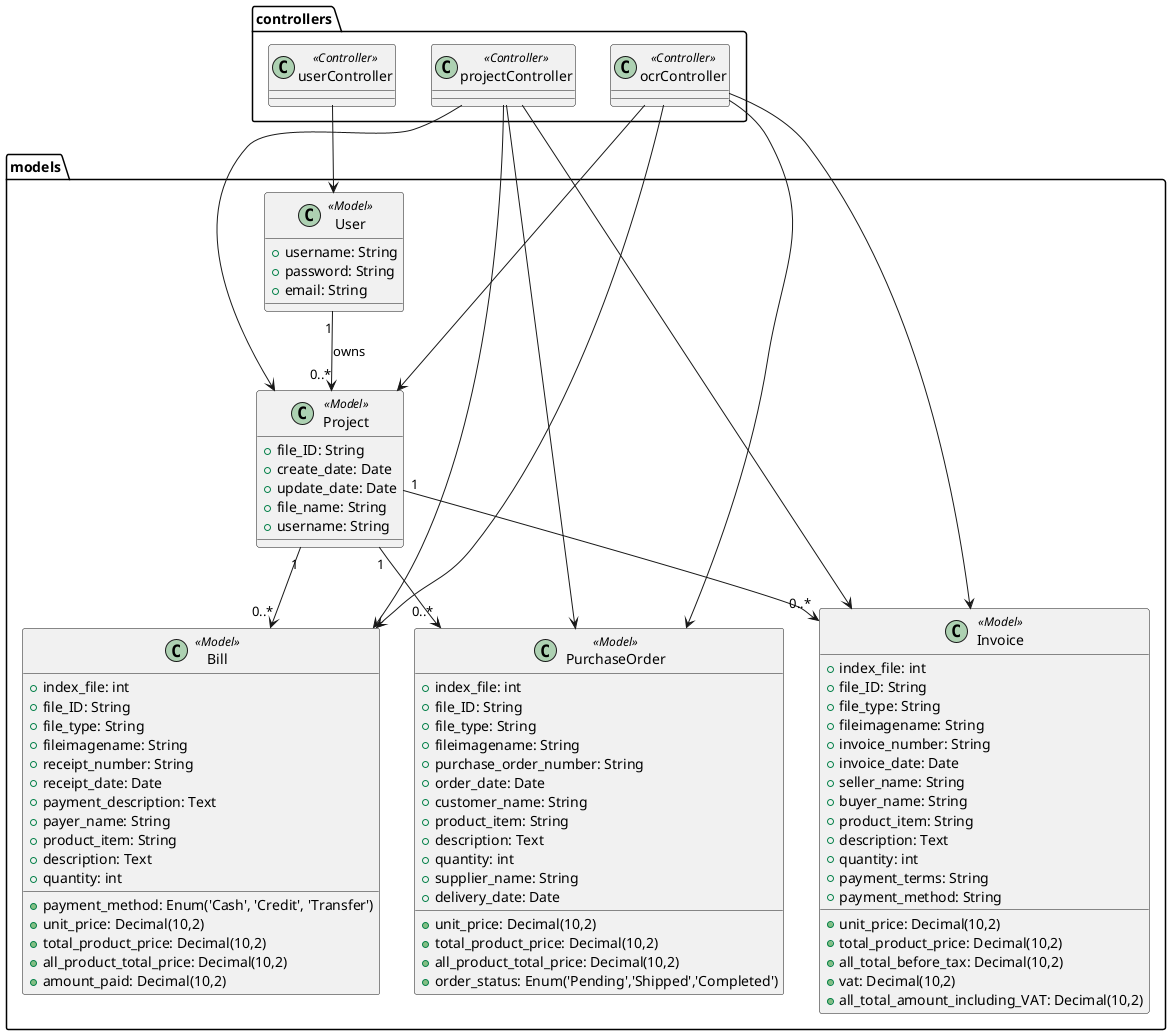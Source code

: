 @startuml PaperlessWebProject
!define MODEL(x) class x <<Model>>
!define CONTROLLER(x) class x <<Controller>>
!define SERVICE(x) class x <<Service>>

package "models" {
    MODEL(User) {
        + username: String
        + password: String
        + email: String
    }

    MODEL(Project) {
        + file_ID: String
        + create_date: Date
        + update_date: Date
        + file_name: String
        + username: String
    }

    MODEL(Invoice) {
    + index_file: int
    + file_ID: String
    + file_type: String
    + fileimagename: String
    + invoice_number: String
    + invoice_date: Date
    + seller_name: String
    + buyer_name: String
    + product_item: String
    + description: Text
    + quantity: int
    + unit_price: Decimal(10,2)
    + total_product_price: Decimal(10,2)
    + all_total_before_tax: Decimal(10,2)
    + vat: Decimal(10,2)
    + all_total_amount_including_VAT: Decimal(10,2)
    + payment_terms: String
    + payment_method: String
}


    MODEL(Bill) {
    + index_file: int
    + file_ID: String
    + file_type: String
    + fileimagename: String
    + receipt_number: String
    + receipt_date: Date
    + payment_description: Text
    + payer_name: String
    + payment_method: Enum('Cash', 'Credit', 'Transfer')
    + product_item: String
    + description: Text
    + quantity: int
    + unit_price: Decimal(10,2)
    + total_product_price: Decimal(10,2)
    + all_product_total_price: Decimal(10,2)
    + amount_paid: Decimal(10,2)
}


    MODEL(PurchaseOrder) {
    + index_file: int
    + file_ID: String
    + file_type: String
    + fileimagename: String
    + purchase_order_number: String
    + order_date: Date
    + customer_name: String
    + product_item: String
    + description: Text
    + quantity: int
    + unit_price: Decimal(10,2)
    + total_product_price: Decimal(10,2)
    + all_product_total_price: Decimal(10,2)
    + supplier_name: String
    + order_status: Enum('Pending','Shipped','Completed')
    + delivery_date: Date
}

}

package "controllers" {
    CONTROLLER(userController)
    CONTROLLER(projectController)
    CONTROLLER(ocrController)
}


User "1" --> "0..*" Project : owns
Project "1" --> "0..*" Invoice
Project "1" --> "0..*" Bill
Project "1" --> "0..*" PurchaseOrder

userController --> User
projectController --> Project
projectController --> Invoice
projectController --> Bill
projectController --> PurchaseOrder
ocrController --> Project
ocrController --> Bill
ocrController --> Invoice
ocrController --> PurchaseOrder

@enduml
